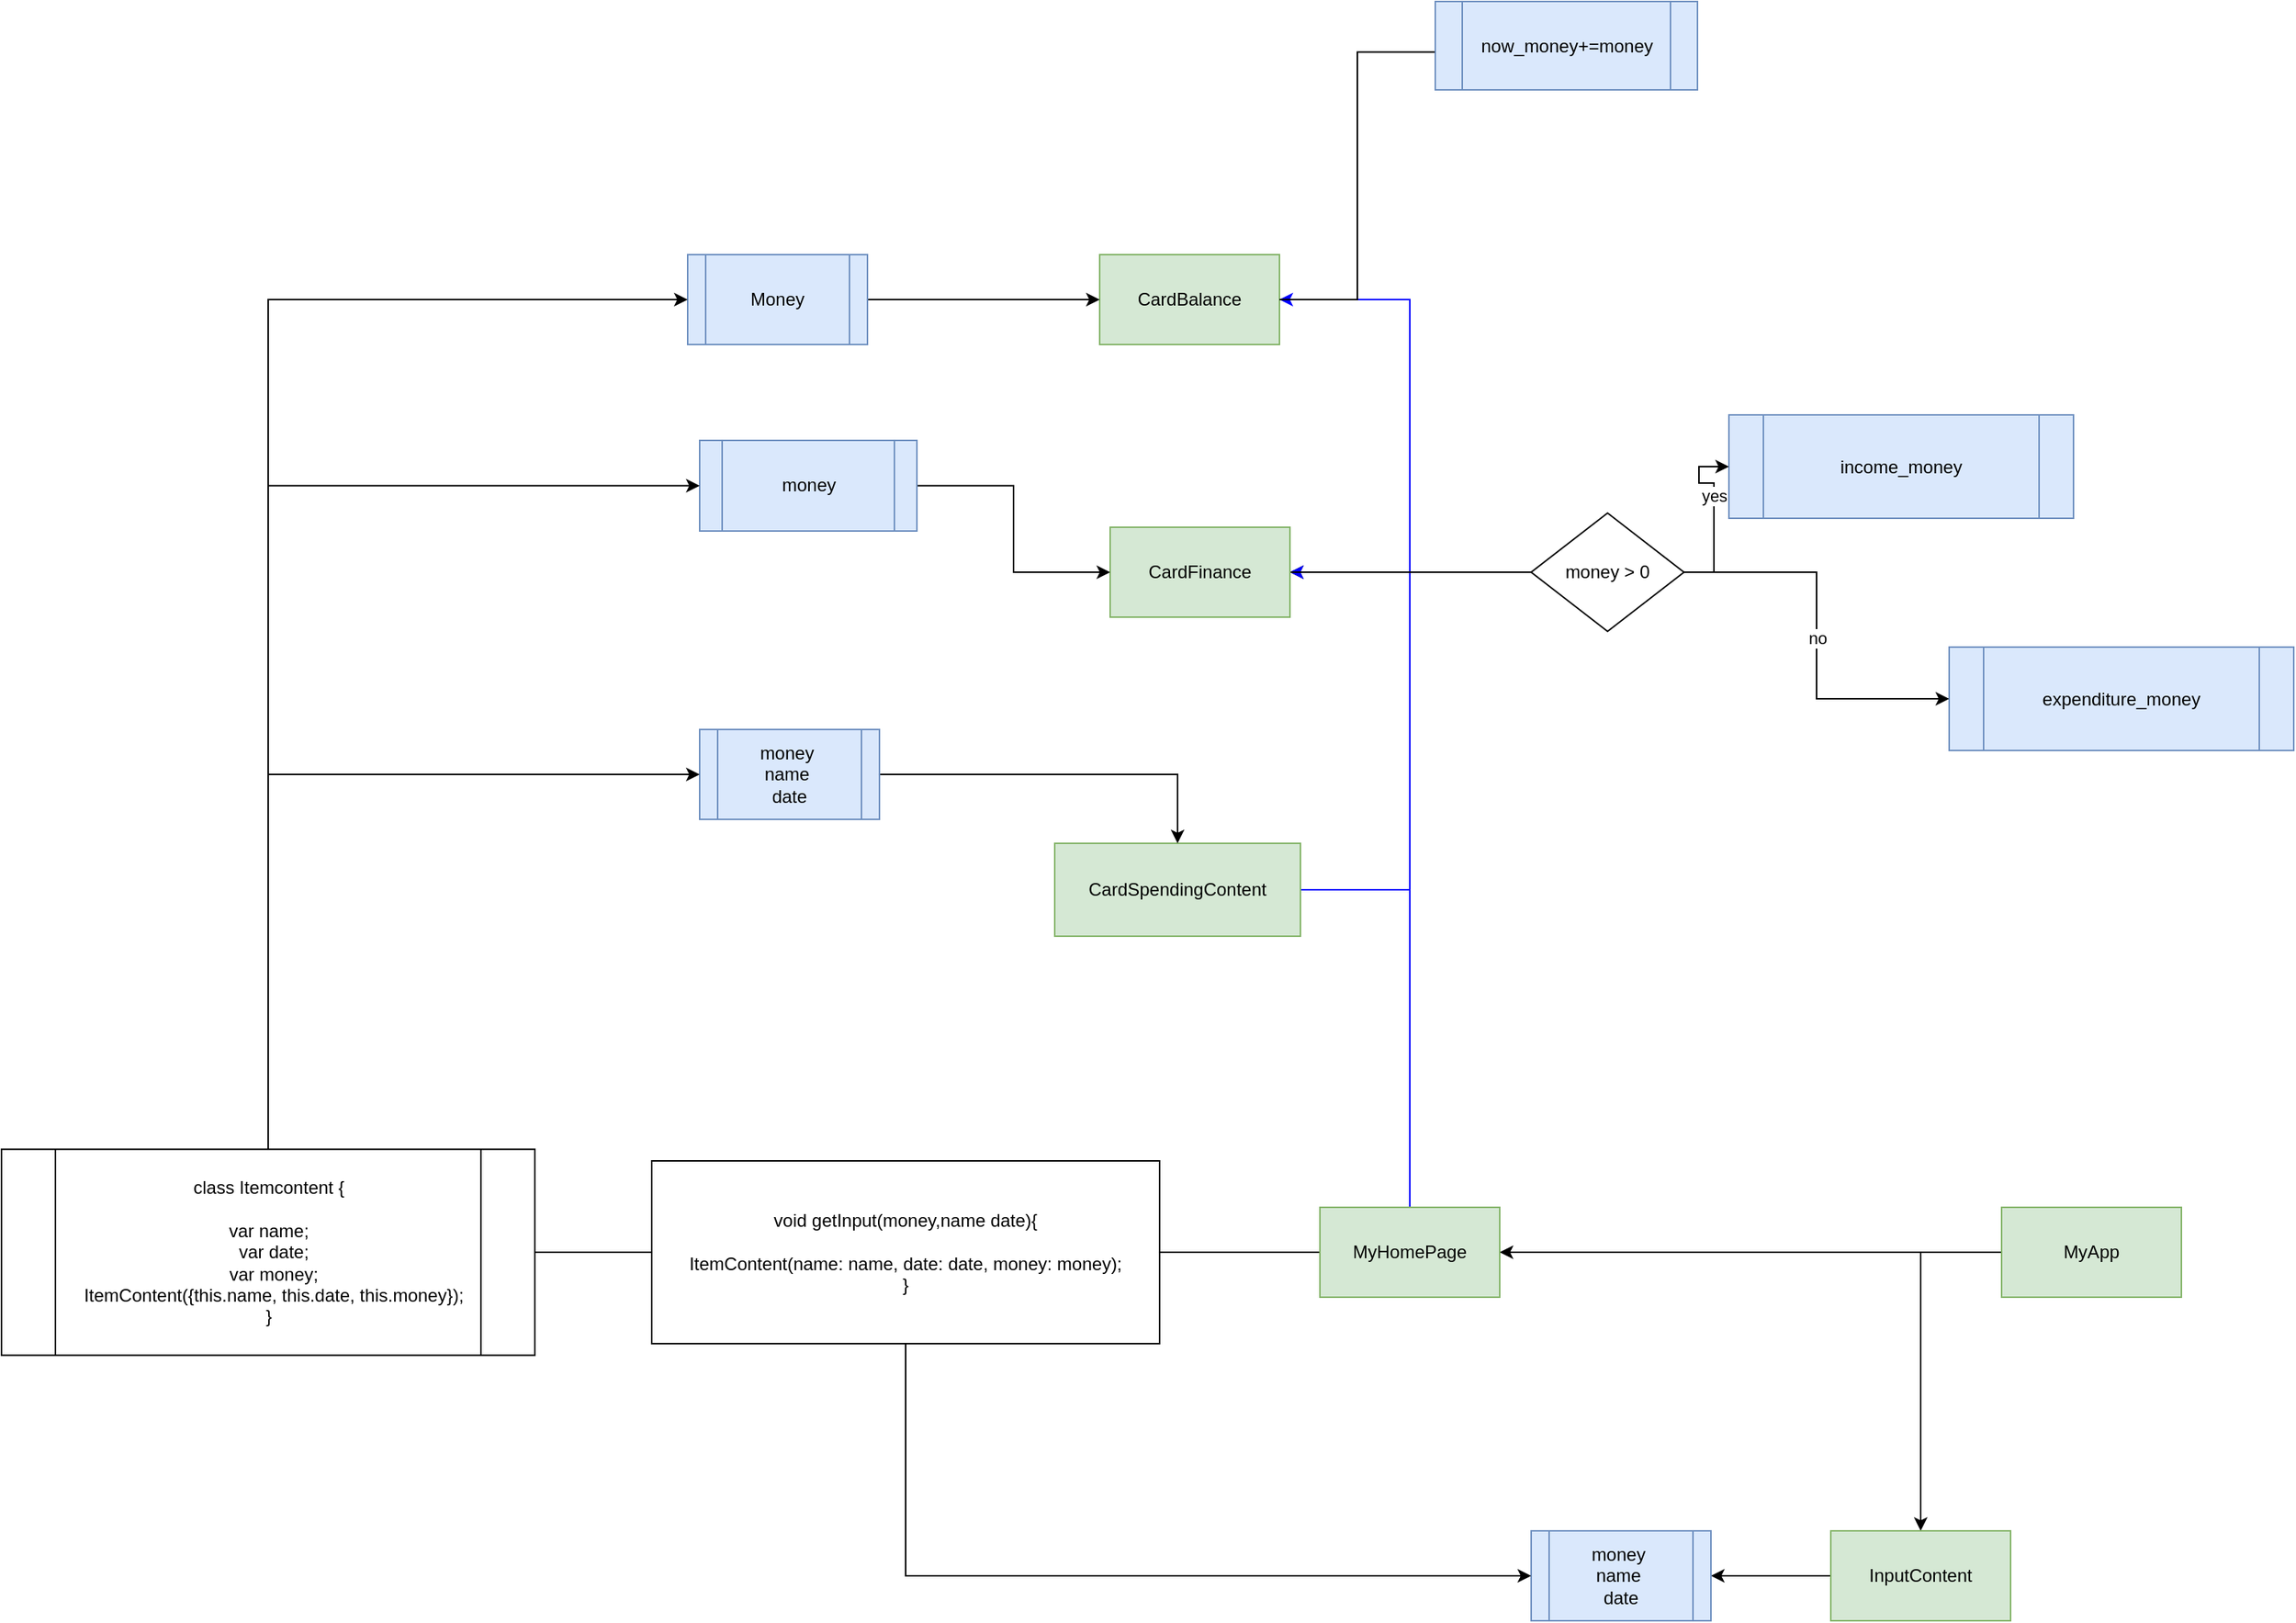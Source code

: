 <mxfile version="22.1.11" type="device">
  <diagram name="Trang-1" id="4PejJGlLmwUdzXnNyucz">
    <mxGraphModel dx="1947" dy="1390" grid="0" gridSize="10" guides="1" tooltips="1" connect="1" arrows="1" fold="1" page="0" pageScale="1" pageWidth="827" pageHeight="1169" math="0" shadow="0">
      <root>
        <mxCell id="0" />
        <mxCell id="1" parent="0" />
        <mxCell id="bEsvWsKE65tUL_xAXPP5-3" style="edgeStyle=orthogonalEdgeStyle;rounded=0;orthogonalLoop=1;jettySize=auto;html=1;" parent="1" source="bEsvWsKE65tUL_xAXPP5-1" target="bEsvWsKE65tUL_xAXPP5-2" edge="1">
          <mxGeometry relative="1" as="geometry" />
        </mxCell>
        <mxCell id="bEsvWsKE65tUL_xAXPP5-1" value="MyApp" style="rounded=0;whiteSpace=wrap;html=1;fillColor=#d5e8d4;strokeColor=#82b366;" parent="1" vertex="1">
          <mxGeometry x="646" y="332" width="120" height="60" as="geometry" />
        </mxCell>
        <mxCell id="pDwrOWG2WiGxh8ns8XWw-5" style="edgeStyle=orthogonalEdgeStyle;rounded=0;orthogonalLoop=1;jettySize=auto;html=1;endArrow=none;endFill=0;" edge="1" parent="1" source="bEsvWsKE65tUL_xAXPP5-2" target="pDwrOWG2WiGxh8ns8XWw-2">
          <mxGeometry relative="1" as="geometry" />
        </mxCell>
        <mxCell id="pDwrOWG2WiGxh8ns8XWw-17" style="edgeStyle=orthogonalEdgeStyle;rounded=0;orthogonalLoop=1;jettySize=auto;html=1;entryX=1;entryY=0.5;entryDx=0;entryDy=0;exitX=0.5;exitY=0;exitDx=0;exitDy=0;endArrow=none;endFill=0;strokeColor=#0000FF;" edge="1" parent="1" source="bEsvWsKE65tUL_xAXPP5-2" target="bEsvWsKE65tUL_xAXPP5-6">
          <mxGeometry relative="1" as="geometry" />
        </mxCell>
        <mxCell id="pDwrOWG2WiGxh8ns8XWw-18" style="edgeStyle=orthogonalEdgeStyle;rounded=0;orthogonalLoop=1;jettySize=auto;html=1;entryX=1;entryY=0.5;entryDx=0;entryDy=0;exitX=0.5;exitY=0;exitDx=0;exitDy=0;" edge="1" parent="1" source="bEsvWsKE65tUL_xAXPP5-2" target="bEsvWsKE65tUL_xAXPP5-5">
          <mxGeometry relative="1" as="geometry" />
        </mxCell>
        <mxCell id="pDwrOWG2WiGxh8ns8XWw-19" style="edgeStyle=orthogonalEdgeStyle;rounded=0;orthogonalLoop=1;jettySize=auto;html=1;entryX=1;entryY=0.5;entryDx=0;entryDy=0;exitX=0.5;exitY=0;exitDx=0;exitDy=0;strokeColor=#0000FF;" edge="1" parent="1" source="bEsvWsKE65tUL_xAXPP5-2" target="bEsvWsKE65tUL_xAXPP5-4">
          <mxGeometry relative="1" as="geometry" />
        </mxCell>
        <mxCell id="pDwrOWG2WiGxh8ns8XWw-21" style="edgeStyle=orthogonalEdgeStyle;rounded=0;orthogonalLoop=1;jettySize=auto;html=1;entryX=1;entryY=0.5;entryDx=0;entryDy=0;exitX=0.5;exitY=0;exitDx=0;exitDy=0;strokeColor=#0000FF;" edge="1" parent="1" source="bEsvWsKE65tUL_xAXPP5-2" target="bEsvWsKE65tUL_xAXPP5-5">
          <mxGeometry relative="1" as="geometry" />
        </mxCell>
        <mxCell id="pDwrOWG2WiGxh8ns8XWw-25" style="edgeStyle=orthogonalEdgeStyle;rounded=0;orthogonalLoop=1;jettySize=auto;html=1;" edge="1" parent="1" source="bEsvWsKE65tUL_xAXPP5-2" target="bEsvWsKE65tUL_xAXPP5-7">
          <mxGeometry relative="1" as="geometry" />
        </mxCell>
        <mxCell id="bEsvWsKE65tUL_xAXPP5-2" value="MyHomePage" style="whiteSpace=wrap;html=1;fillColor=#d5e8d4;strokeColor=#82b366;" parent="1" vertex="1">
          <mxGeometry x="191" y="332" width="120" height="60" as="geometry" />
        </mxCell>
        <mxCell id="bEsvWsKE65tUL_xAXPP5-4" value="CardBalance" style="whiteSpace=wrap;html=1;fillColor=#d5e8d4;strokeColor=#82b366;" parent="1" vertex="1">
          <mxGeometry x="44" y="-304" width="120" height="60" as="geometry" />
        </mxCell>
        <mxCell id="bEsvWsKE65tUL_xAXPP5-41" style="edgeStyle=orthogonalEdgeStyle;rounded=0;orthogonalLoop=1;jettySize=auto;html=1;endArrow=none;endFill=0;strokeColor=#000000;" parent="1" source="bEsvWsKE65tUL_xAXPP5-5" target="bEsvWsKE65tUL_xAXPP5-38" edge="1">
          <mxGeometry relative="1" as="geometry">
            <Array as="points">
              <mxPoint x="336" y="-92" />
            </Array>
          </mxGeometry>
        </mxCell>
        <mxCell id="bEsvWsKE65tUL_xAXPP5-5" value="CardFinance" style="whiteSpace=wrap;html=1;fillColor=#d5e8d4;strokeColor=#82b366;" parent="1" vertex="1">
          <mxGeometry x="51" y="-122" width="120" height="60" as="geometry" />
        </mxCell>
        <mxCell id="bEsvWsKE65tUL_xAXPP5-6" value="CardSpendingContent" style="whiteSpace=wrap;html=1;fillColor=#d5e8d4;strokeColor=#82b366;" parent="1" vertex="1">
          <mxGeometry x="14" y="89" width="164" height="62" as="geometry" />
        </mxCell>
        <mxCell id="bEsvWsKE65tUL_xAXPP5-26" style="edgeStyle=orthogonalEdgeStyle;rounded=0;orthogonalLoop=1;jettySize=auto;html=1;" parent="1" source="bEsvWsKE65tUL_xAXPP5-7" target="bEsvWsKE65tUL_xAXPP5-25" edge="1">
          <mxGeometry relative="1" as="geometry" />
        </mxCell>
        <mxCell id="bEsvWsKE65tUL_xAXPP5-7" value="InputContent" style="whiteSpace=wrap;html=1;fillColor=#d5e8d4;strokeColor=#82b366;" parent="1" vertex="1">
          <mxGeometry x="532" y="548" width="120" height="60" as="geometry" />
        </mxCell>
        <mxCell id="pDwrOWG2WiGxh8ns8XWw-23" style="edgeStyle=orthogonalEdgeStyle;rounded=0;orthogonalLoop=1;jettySize=auto;html=1;" edge="1" parent="1" source="bEsvWsKE65tUL_xAXPP5-13" target="bEsvWsKE65tUL_xAXPP5-4">
          <mxGeometry relative="1" as="geometry" />
        </mxCell>
        <mxCell id="bEsvWsKE65tUL_xAXPP5-13" value="Money" style="shape=process;whiteSpace=wrap;html=1;backgroundOutline=1;fillColor=#dae8fc;strokeColor=#6c8ebf;" parent="1" vertex="1">
          <mxGeometry x="-231" y="-304" width="120" height="60" as="geometry" />
        </mxCell>
        <mxCell id="pDwrOWG2WiGxh8ns8XWw-22" style="edgeStyle=orthogonalEdgeStyle;rounded=0;orthogonalLoop=1;jettySize=auto;html=1;" edge="1" parent="1" source="bEsvWsKE65tUL_xAXPP5-14" target="bEsvWsKE65tUL_xAXPP5-5">
          <mxGeometry relative="1" as="geometry" />
        </mxCell>
        <mxCell id="bEsvWsKE65tUL_xAXPP5-14" value="money" style="shape=process;whiteSpace=wrap;html=1;backgroundOutline=1;fillColor=#dae8fc;strokeColor=#6c8ebf;" parent="1" vertex="1">
          <mxGeometry x="-223" y="-180" width="145" height="60.5" as="geometry" />
        </mxCell>
        <mxCell id="bEsvWsKE65tUL_xAXPP5-23" style="edgeStyle=orthogonalEdgeStyle;rounded=0;orthogonalLoop=1;jettySize=auto;html=1;" parent="1" source="bEsvWsKE65tUL_xAXPP5-15" target="bEsvWsKE65tUL_xAXPP5-6" edge="1">
          <mxGeometry relative="1" as="geometry" />
        </mxCell>
        <mxCell id="bEsvWsKE65tUL_xAXPP5-15" value="money&amp;nbsp;&lt;br&gt;name&amp;nbsp;&lt;br&gt;date" style="shape=process;whiteSpace=wrap;html=1;backgroundOutline=1;fillColor=#dae8fc;strokeColor=#6c8ebf;" parent="1" vertex="1">
          <mxGeometry x="-223" y="13" width="120" height="60" as="geometry" />
        </mxCell>
        <mxCell id="bEsvWsKE65tUL_xAXPP5-25" value="money&amp;nbsp;&lt;br&gt;name&amp;nbsp;&lt;br&gt;date" style="shape=process;whiteSpace=wrap;html=1;backgroundOutline=1;fillColor=#dae8fc;strokeColor=#6c8ebf;" parent="1" vertex="1">
          <mxGeometry x="332" y="548" width="120" height="60" as="geometry" />
        </mxCell>
        <mxCell id="bEsvWsKE65tUL_xAXPP5-29" value="income_money" style="shape=process;whiteSpace=wrap;html=1;backgroundOutline=1;fillColor=#dae8fc;strokeColor=#6c8ebf;" parent="1" vertex="1">
          <mxGeometry x="464" y="-197" width="230" height="69" as="geometry" />
        </mxCell>
        <mxCell id="bEsvWsKE65tUL_xAXPP5-33" value="now_money+=money" style="shape=process;whiteSpace=wrap;html=1;backgroundOutline=1;fillColor=#dae8fc;strokeColor=#6c8ebf;" parent="1" vertex="1">
          <mxGeometry x="268" y="-473" width="175" height="59" as="geometry" />
        </mxCell>
        <mxCell id="bEsvWsKE65tUL_xAXPP5-34" style="edgeStyle=orthogonalEdgeStyle;rounded=0;orthogonalLoop=1;jettySize=auto;html=1;entryX=-0.002;entryY=0.571;entryDx=0;entryDy=0;entryPerimeter=0;endArrow=none;endFill=0;" parent="1" source="bEsvWsKE65tUL_xAXPP5-4" target="bEsvWsKE65tUL_xAXPP5-33" edge="1">
          <mxGeometry relative="1" as="geometry" />
        </mxCell>
        <mxCell id="bEsvWsKE65tUL_xAXPP5-35" value="expenditure_money" style="shape=process;whiteSpace=wrap;html=1;backgroundOutline=1;fillColor=#dae8fc;strokeColor=#6c8ebf;" parent="1" vertex="1">
          <mxGeometry x="611" y="-42" width="230" height="69" as="geometry" />
        </mxCell>
        <mxCell id="bEsvWsKE65tUL_xAXPP5-39" style="edgeStyle=orthogonalEdgeStyle;rounded=0;orthogonalLoop=1;jettySize=auto;html=1;" parent="1" source="bEsvWsKE65tUL_xAXPP5-38" target="bEsvWsKE65tUL_xAXPP5-29" edge="1">
          <mxGeometry relative="1" as="geometry" />
        </mxCell>
        <mxCell id="bEsvWsKE65tUL_xAXPP5-42" value="yes" style="edgeLabel;html=1;align=center;verticalAlign=middle;resizable=0;points=[];" parent="bEsvWsKE65tUL_xAXPP5-39" vertex="1" connectable="0">
          <mxGeometry x="0.178" relative="1" as="geometry">
            <mxPoint as="offset" />
          </mxGeometry>
        </mxCell>
        <mxCell id="bEsvWsKE65tUL_xAXPP5-40" style="edgeStyle=orthogonalEdgeStyle;rounded=0;orthogonalLoop=1;jettySize=auto;html=1;entryX=0;entryY=0.5;entryDx=0;entryDy=0;" parent="1" source="bEsvWsKE65tUL_xAXPP5-38" target="bEsvWsKE65tUL_xAXPP5-35" edge="1">
          <mxGeometry relative="1" as="geometry" />
        </mxCell>
        <mxCell id="bEsvWsKE65tUL_xAXPP5-43" value="no" style="edgeLabel;html=1;align=center;verticalAlign=middle;resizable=0;points=[];" parent="bEsvWsKE65tUL_xAXPP5-40" vertex="1" connectable="0">
          <mxGeometry x="0.011" relative="1" as="geometry">
            <mxPoint as="offset" />
          </mxGeometry>
        </mxCell>
        <mxCell id="bEsvWsKE65tUL_xAXPP5-38" value="money &amp;gt; 0" style="rhombus;whiteSpace=wrap;html=1;" parent="1" vertex="1">
          <mxGeometry x="332" y="-131.5" width="102" height="79" as="geometry" />
        </mxCell>
        <mxCell id="pDwrOWG2WiGxh8ns8XWw-13" style="edgeStyle=orthogonalEdgeStyle;rounded=0;orthogonalLoop=1;jettySize=auto;html=1;entryX=0;entryY=0.5;entryDx=0;entryDy=0;exitX=0.5;exitY=0;exitDx=0;exitDy=0;" edge="1" parent="1" source="pDwrOWG2WiGxh8ns8XWw-1" target="bEsvWsKE65tUL_xAXPP5-13">
          <mxGeometry relative="1" as="geometry" />
        </mxCell>
        <mxCell id="pDwrOWG2WiGxh8ns8XWw-24" style="edgeStyle=orthogonalEdgeStyle;rounded=0;orthogonalLoop=1;jettySize=auto;html=1;entryX=0;entryY=0.5;entryDx=0;entryDy=0;exitX=0.5;exitY=0;exitDx=0;exitDy=0;" edge="1" parent="1" source="pDwrOWG2WiGxh8ns8XWw-1" target="bEsvWsKE65tUL_xAXPP5-15">
          <mxGeometry relative="1" as="geometry" />
        </mxCell>
        <mxCell id="pDwrOWG2WiGxh8ns8XWw-26" style="edgeStyle=orthogonalEdgeStyle;rounded=0;orthogonalLoop=1;jettySize=auto;html=1;entryX=0;entryY=0.5;entryDx=0;entryDy=0;exitX=0.5;exitY=0;exitDx=0;exitDy=0;" edge="1" parent="1" source="pDwrOWG2WiGxh8ns8XWw-1" target="bEsvWsKE65tUL_xAXPP5-14">
          <mxGeometry relative="1" as="geometry" />
        </mxCell>
        <mxCell id="pDwrOWG2WiGxh8ns8XWw-1" value="class Itemcontent {&lt;br&gt;&lt;br&gt;&lt;div&gt;var name;&lt;/div&gt;&lt;div&gt;&amp;nbsp; var date;&lt;/div&gt;&lt;div&gt;&amp;nbsp; var money;&lt;/div&gt;&lt;div&gt;&amp;nbsp; ItemContent({this.name, this.date, this.money});&lt;/div&gt;}" style="shape=process;whiteSpace=wrap;html=1;backgroundOutline=1;" vertex="1" parent="1">
          <mxGeometry x="-689" y="293.25" width="356" height="137.5" as="geometry" />
        </mxCell>
        <mxCell id="pDwrOWG2WiGxh8ns8XWw-3" style="edgeStyle=orthogonalEdgeStyle;rounded=0;orthogonalLoop=1;jettySize=auto;html=1;endArrow=none;endFill=0;" edge="1" parent="1" source="pDwrOWG2WiGxh8ns8XWw-2" target="pDwrOWG2WiGxh8ns8XWw-1">
          <mxGeometry relative="1" as="geometry" />
        </mxCell>
        <mxCell id="pDwrOWG2WiGxh8ns8XWw-7" style="edgeStyle=orthogonalEdgeStyle;rounded=0;orthogonalLoop=1;jettySize=auto;html=1;entryX=0;entryY=0.5;entryDx=0;entryDy=0;exitX=0.5;exitY=1;exitDx=0;exitDy=0;" edge="1" parent="1" source="pDwrOWG2WiGxh8ns8XWw-2" target="bEsvWsKE65tUL_xAXPP5-25">
          <mxGeometry relative="1" as="geometry" />
        </mxCell>
        <mxCell id="pDwrOWG2WiGxh8ns8XWw-2" value="void getInput(money,name date){&lt;br&gt;&lt;br&gt;ItemContent(name: name, date: date, money: money);&lt;br&gt;}" style="whiteSpace=wrap;html=1;" vertex="1" parent="1">
          <mxGeometry x="-255" y="301" width="339" height="122" as="geometry" />
        </mxCell>
      </root>
    </mxGraphModel>
  </diagram>
</mxfile>
